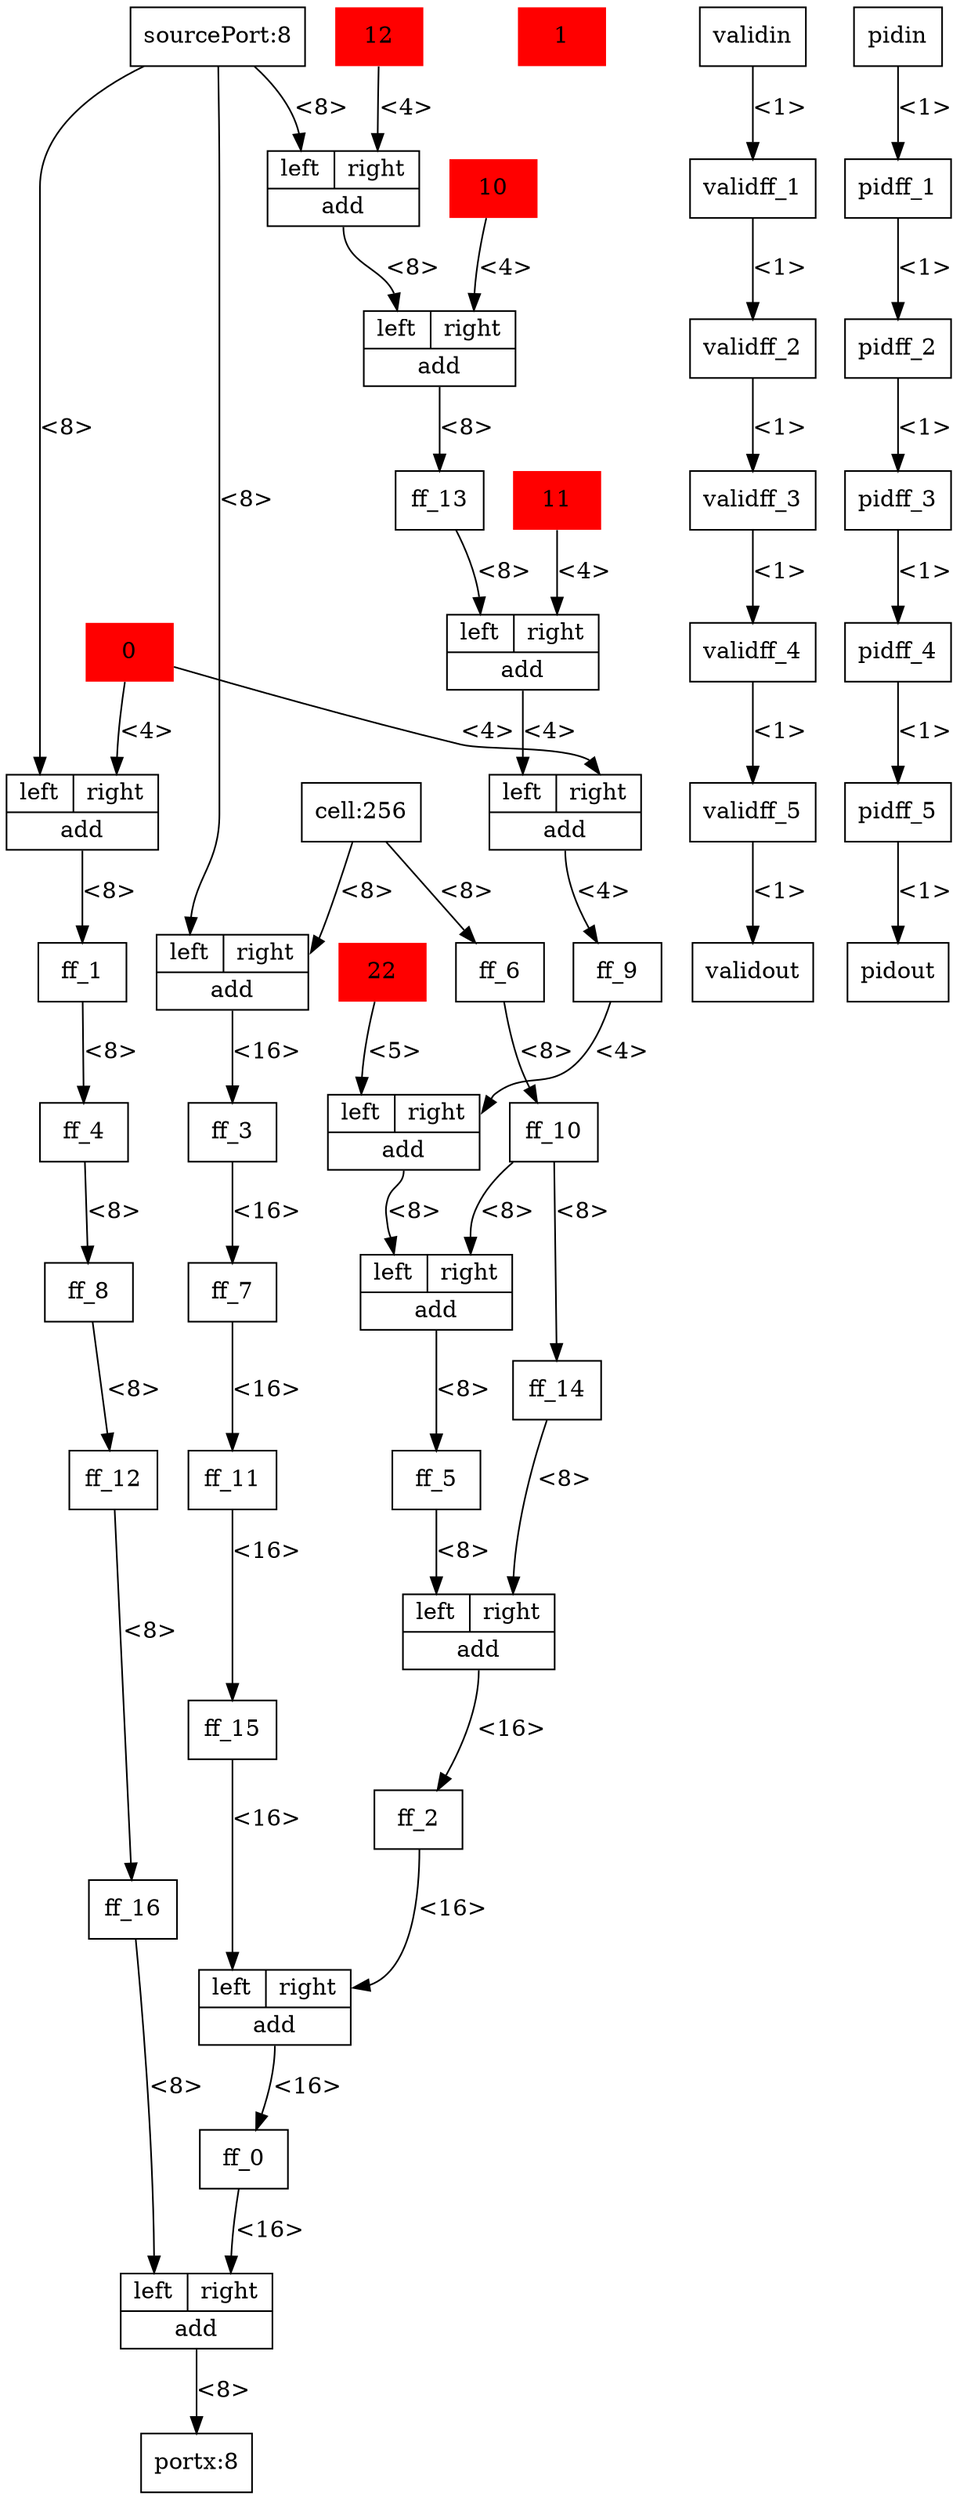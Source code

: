 digraph {
node [shape=record];
out_2[label="portx:8"][l=5][d=11][w=0][od=0];
c_3[label="22" shape=plaintext color="red" style="filled"][l=2][d=0][w=5][od=0];
opadd_4[label="{{<left> left | <right> right} | <out> add}" debug="19 1"][l=1][d=17][w=4][od=8];
in_5[label="sourcePort:8"][l=0][d=0][w=8][od=0];
c_6[label="12" shape=plaintext color="red" style="filled"][l=0][d=0][w=4][od=0];
opadd_7[label="{{<left> left | <right> right} | <out> add}" debug="19 1"][l=0][d=10][w=8][od=10];
c_8[label="10" shape=plaintext color="red" style="filled"][l=0][d=0][w=4][od=0];
opadd_9[label="{{<left> left | <right> right} | <out> add}" debug="19 1"][l=0][d=20][w=8][od=10];
c_10[label="11" shape=plaintext color="red" style="filled"][l=1][d=0][w=4][od=0];
opadd_11[label="{{<left> left | <right> right} | <out> add}" debug="19 1"][l=1][d=9][w=4][od=8];
c_12[label="0" shape=plaintext color="red" style="filled"][l=1][d=0][w=4][od=0];
c_13[label="1" shape=plaintext color="red" style="filled"][l=-1][d=0][w=0][od=0];
opadd_14[label="{{<left> left | <right> right} | <out> add}" debug="19 1"][l=2][d=11][w=8][od=10];
opadd_16[label="{{<left> left | <right> right} | <out> add}" debug="19 1"][l=2][d=21][w=8][od=10];
opadd_18[label="{{<left> left | <right> right} | <out> add}" debug="19 1"][l=3][d=13][w=16][od=12];
opadd_19[label="{{<left> left | <right> right} | <out> add}" debug="19 1"][l=4][d=13][w=16][od=12];
opadd_20[label="{{<left> left | <right> right} | <out> add}" debug="19 1"][l=0][d=12][w=16][od=12];
opadd_21[label="{{<left> left | <right> right} | <out> add}" debug="19 1"][l=0][d=10][w=8][od=10];
opadd_22[label="{{<left> left | <right> right} | <out> add}" debug="19 1"][l=5][d=11][w=8][od=10];
in_19[label="cell:256"][l=0][d=0][w=8][od=0];
ff_0[l=5][d=1][w=16][od=1];
ff_1[l=1][d=1][w=8][od=1];
ff_2[l=4][d=1][w=16][od=1];
ff_3[l=1][d=1][w=16][od=1];
ff_4[l=2][d=1][w=8][od=1];
ff_5[l=3][d=1][w=8][od=1];
ff_6[l=1][d=1][w=8][od=1];
ff_7[l=2][d=1][w=16][od=1];
ff_8[l=3][d=1][w=8][od=1];
ff_9[l=2][d=1][w=4][od=1];
ff_10[l=2][d=1][w=8][od=1];
ff_11[l=3][d=1][w=16][od=1];
ff_12[l=4][d=1][w=8][od=1];
ff_13[l=1][d=1][w=8][od=1];
ff_14[l=3][d=1][w=8][od=1];
ff_15[l=4][d=1][w=16][od=1];
ff_16[l=5][d=1][w=8][od=1];
validin[l=0][d=0][w=1][od=0];
validff_1[l=1][d=0][w=1][od=1];
validff_2[l=2][d=0][w=1][od=1];
validff_3[l=3][d=0][w=1][od=1];
validff_4[l=4][d=0][w=1][od=1];
validff_5[l=5][d=0][w=1][od=1];
validout[l=0][d=0][w=1][od=0];
pidin[l=0][d=0][w=1][od=0];
pidff_1[l=1][d=0][w=1][od=1];
pidff_2[l=2][d=0][w=1][od=1];
pidff_3[l=3][d=0][w=1][od=1];
pidff_4[l=4][d=0][w=1][od=1];
pidff_5[l=5][d=0][w=1][od=1];
pidout[l=0][d=0][w=1][od=0];
c_10->opadd_11:right[label="<4>"];
c_8->opadd_9:right[label="<4>"];
c_6->opadd_7:right[label="<4>"];
in_5->opadd_7:left[label="<8>"];
opadd_7:out->opadd_9:left[label="<8>"];
opadd_11:out->opadd_4:left[label="<4>"];
c_12->opadd_4:right[label="<4>"];
c_3->opadd_14:left[label="<5>"];
opadd_14:out->opadd_16:left[label="<8>"];
in_5->opadd_20:left[label="<8>"];
in_19->opadd_20:right[label="<8>"];
in_5->opadd_21:left[label="<8>"];
c_12->opadd_21:right[label="<4>"];
opadd_22:out->out_2[label="<8>"];
opadd_19:out->ff_0[label="<16>"];
ff_0->opadd_22:right[label="<16>"];
opadd_21:out->ff_1[label="<8>"];
opadd_18:out->ff_2[label="<16>"];
ff_2->opadd_19:right[label="<16>"];
opadd_20:out->ff_3[label="<16>"];
ff_1->ff_4[label="<8>"];
opadd_16:out->ff_5[label="<8>"];
ff_5->opadd_18:left[label="<8>"];
in_19->ff_6[label="<8>"];
ff_3->ff_7[label="<16>"];
ff_4->ff_8[label="<8>"];
opadd_4:out->ff_9[label="<4>"];
ff_9->opadd_14:right[label="<4>"];
ff_6->ff_10[label="<8>"];
ff_7->ff_11[label="<16>"];
ff_8->ff_12[label="<8>"];
opadd_9:out->ff_13[label="<8>"];
ff_13->opadd_11:left[label="<8>"];
ff_10->opadd_16:right[label="<8>"];
ff_10->ff_14[label="<8>"];
ff_14->opadd_18:right[label="<8>"];
ff_11->ff_15[label="<16>"];
ff_15->opadd_19:left[label="<16>"];
ff_12->ff_16[label="<8>"];
ff_16->opadd_22:left[label="<8>"];
validin->validff_1[label="<1>"];
validff_1->validff_2[label="<1>"];
validff_2->validff_3[label="<1>"];
validff_3->validff_4[label="<1>"];
validff_4->validff_5[label="<1>"];
validff_5->validout[label="<1>"];
pidin->pidff_1[label="<1>"];
pidff_1->pidff_2[label="<1>"];
pidff_2->pidff_3[label="<1>"];
pidff_3->pidff_4[label="<1>"];
pidff_4->pidff_5[label="<1>"];
pidff_5->pidout[label="<1>"];
}
